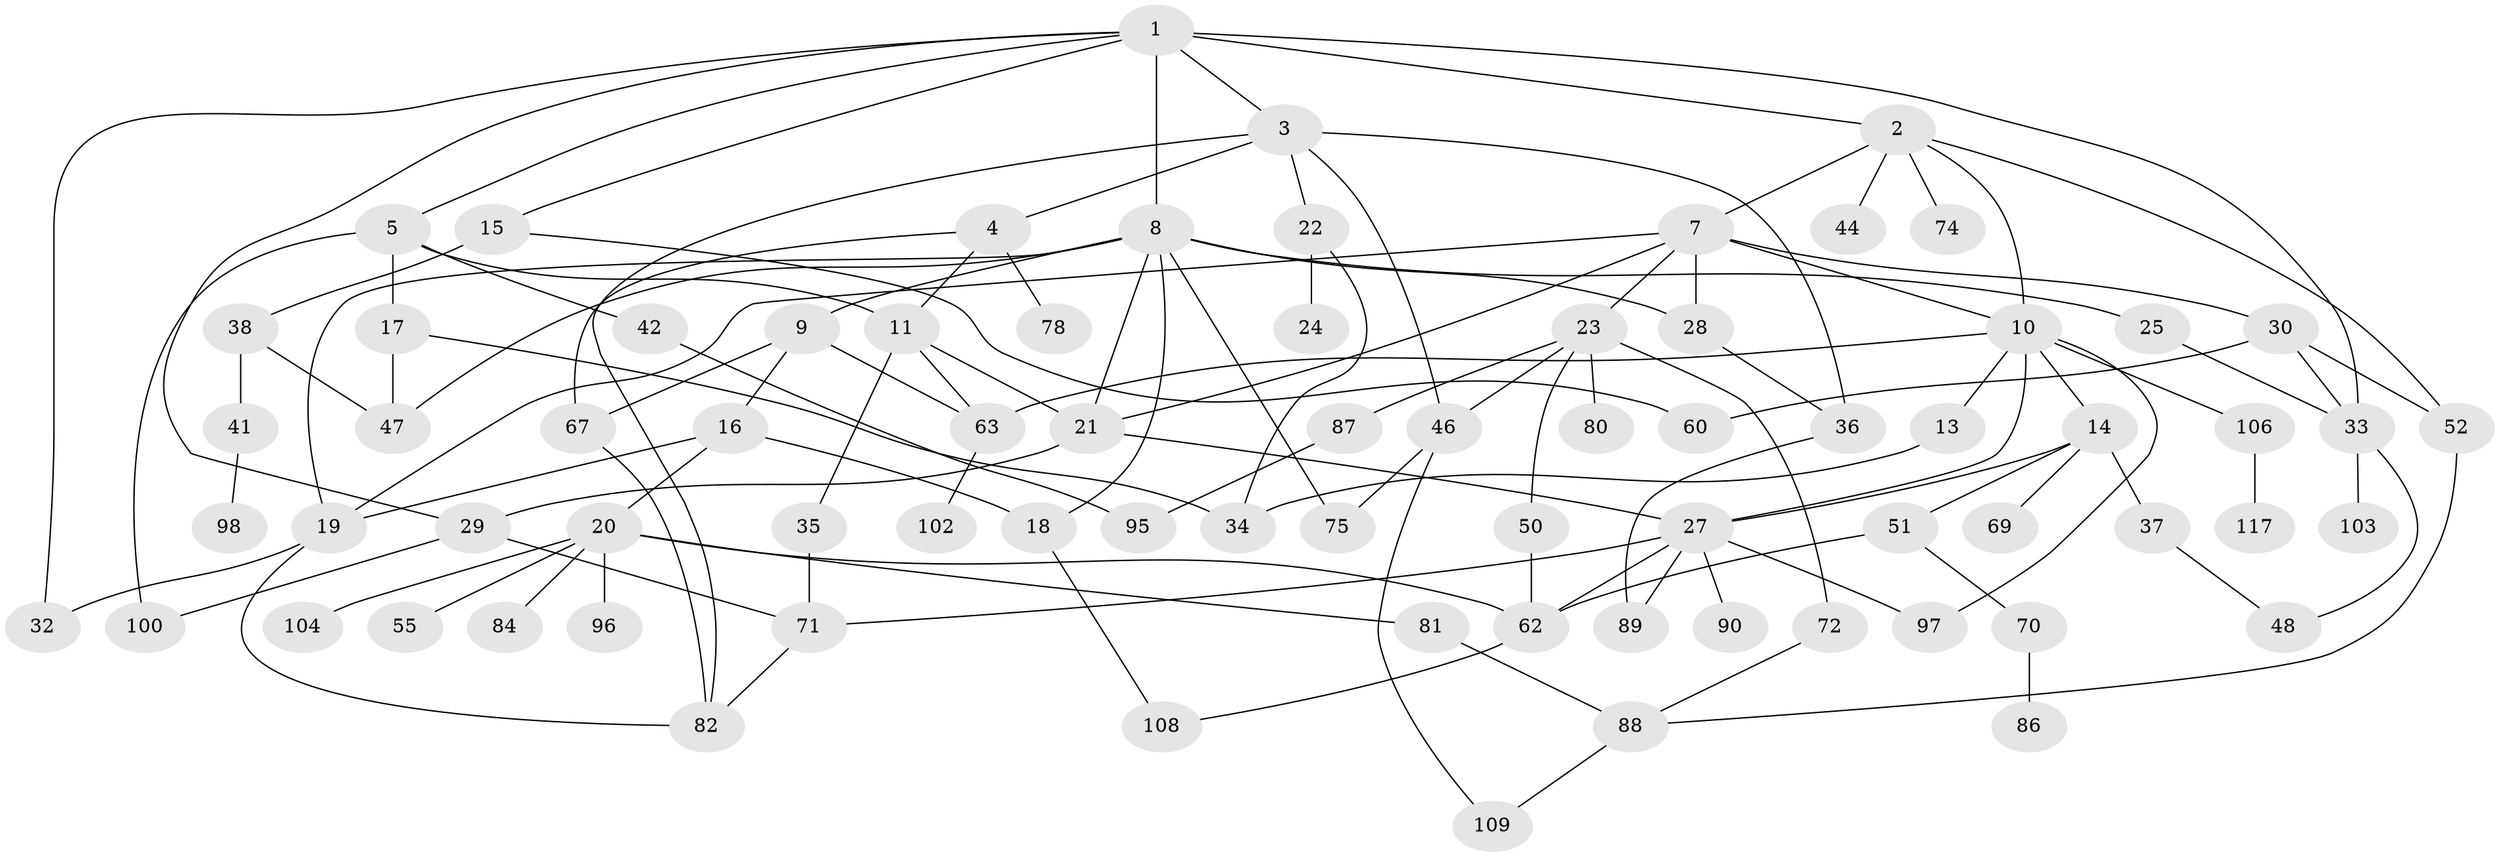 // original degree distribution, {7: 0.02564102564102564, 6: 0.05128205128205128, 5: 0.06837606837606838, 4: 0.1452991452991453, 2: 0.3418803418803419, 3: 0.15384615384615385, 1: 0.21367521367521367}
// Generated by graph-tools (version 1.1) at 2025/41/03/06/25 10:41:27]
// undirected, 76 vertices, 118 edges
graph export_dot {
graph [start="1"]
  node [color=gray90,style=filled];
  1 [super="+6"];
  2 [super="+31"];
  3 [super="+45"];
  4 [super="+57"];
  5 [super="+49"];
  7 [super="+12"];
  8 [super="+114"];
  9;
  10 [super="+112"];
  11;
  13 [super="+65"];
  14 [super="+53"];
  15;
  16;
  17 [super="+92"];
  18 [super="+59"];
  19 [super="+105"];
  20 [super="+54"];
  21 [super="+26"];
  22;
  23 [super="+39"];
  24;
  25;
  27 [super="+94"];
  28 [super="+61"];
  29 [super="+73"];
  30 [super="+110"];
  32;
  33 [super="+43"];
  34 [super="+93"];
  35 [super="+115"];
  36 [super="+64"];
  37 [super="+40"];
  38 [super="+56"];
  41;
  42;
  44;
  46 [super="+76"];
  47 [super="+66"];
  48 [super="+85"];
  50 [super="+79"];
  51 [super="+58"];
  52;
  55;
  60 [super="+101"];
  62 [super="+111"];
  63 [super="+68"];
  67 [super="+83"];
  69;
  70;
  71 [super="+77"];
  72;
  74;
  75;
  78 [super="+91"];
  80;
  81;
  82 [super="+116"];
  84;
  86;
  87;
  88 [super="+99"];
  89;
  90;
  95 [super="+107"];
  96;
  97 [super="+113"];
  98;
  100;
  102;
  103;
  104;
  106;
  108;
  109;
  117;
  1 -- 2;
  1 -- 3;
  1 -- 5;
  1 -- 29;
  1 -- 32;
  1 -- 33 [weight=2];
  1 -- 8 [weight=2];
  1 -- 15;
  2 -- 7;
  2 -- 44;
  2 -- 52;
  2 -- 10;
  2 -- 74;
  3 -- 4;
  3 -- 22;
  3 -- 82;
  3 -- 36;
  3 -- 46;
  4 -- 11;
  4 -- 78;
  4 -- 67;
  5 -- 17;
  5 -- 42;
  5 -- 100;
  5 -- 11;
  7 -- 10;
  7 -- 23;
  7 -- 30;
  7 -- 19;
  7 -- 28;
  7 -- 21;
  8 -- 9;
  8 -- 21;
  8 -- 25;
  8 -- 47;
  8 -- 75;
  8 -- 18;
  8 -- 19;
  8 -- 28;
  9 -- 16;
  9 -- 67;
  9 -- 63;
  10 -- 13;
  10 -- 14;
  10 -- 106;
  10 -- 27;
  10 -- 97;
  10 -- 63;
  11 -- 35;
  11 -- 63;
  11 -- 21;
  13 -- 34;
  14 -- 27;
  14 -- 37;
  14 -- 51;
  14 -- 69;
  15 -- 38;
  15 -- 60;
  16 -- 18;
  16 -- 20;
  16 -- 19;
  17 -- 34;
  17 -- 47;
  18 -- 108;
  19 -- 32;
  19 -- 82;
  20 -- 55;
  20 -- 62;
  20 -- 84;
  20 -- 104;
  20 -- 96;
  20 -- 81;
  21 -- 27;
  21 -- 29;
  22 -- 24;
  22 -- 34;
  23 -- 46;
  23 -- 72;
  23 -- 80;
  23 -- 87;
  23 -- 50;
  25 -- 33;
  27 -- 90;
  27 -- 89;
  27 -- 97;
  27 -- 62;
  27 -- 71;
  28 -- 36;
  29 -- 71;
  29 -- 100;
  30 -- 33 [weight=2];
  30 -- 60;
  30 -- 52;
  33 -- 103;
  33 -- 48;
  35 -- 71;
  36 -- 89;
  37 -- 48;
  38 -- 41;
  38 -- 47;
  41 -- 98;
  42 -- 95;
  46 -- 75;
  46 -- 109;
  50 -- 62;
  51 -- 70;
  51 -- 62;
  52 -- 88;
  62 -- 108;
  63 -- 102;
  67 -- 82;
  70 -- 86;
  71 -- 82;
  72 -- 88;
  81 -- 88;
  87 -- 95;
  88 -- 109;
  106 -- 117;
}
